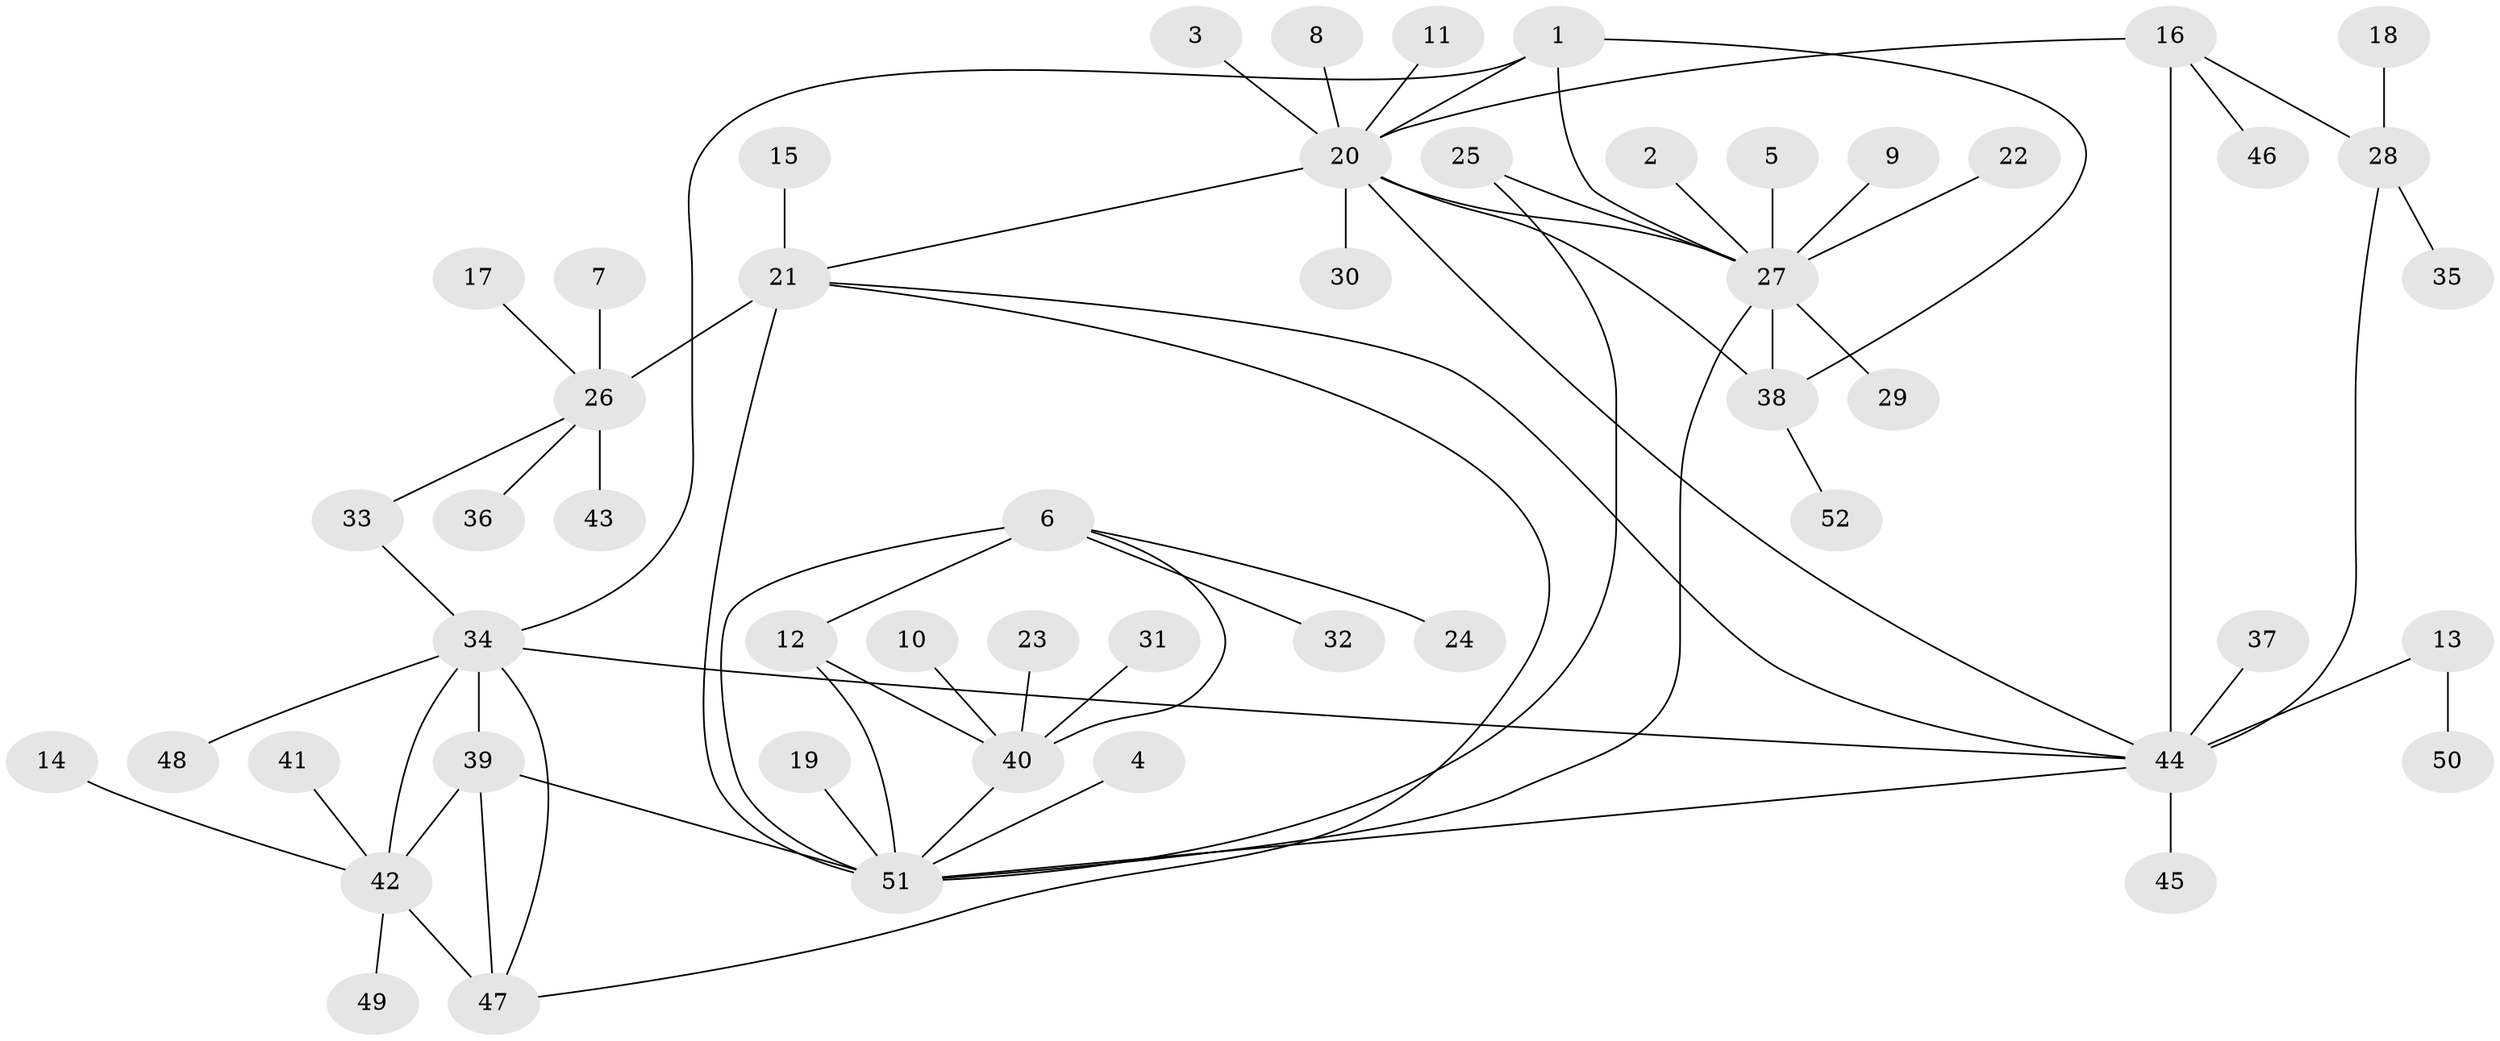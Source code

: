 // original degree distribution, {5: 0.04854368932038835, 6: 0.04854368932038835, 7: 0.05825242718446602, 8: 0.02912621359223301, 9: 0.02912621359223301, 13: 0.019417475728155338, 10: 0.009708737864077669, 1: 0.5825242718446602, 2: 0.1553398058252427, 3: 0.019417475728155338}
// Generated by graph-tools (version 1.1) at 2025/02/03/09/25 03:02:44]
// undirected, 52 vertices, 70 edges
graph export_dot {
graph [start="1"]
  node [color=gray90,style=filled];
  1;
  2;
  3;
  4;
  5;
  6;
  7;
  8;
  9;
  10;
  11;
  12;
  13;
  14;
  15;
  16;
  17;
  18;
  19;
  20;
  21;
  22;
  23;
  24;
  25;
  26;
  27;
  28;
  29;
  30;
  31;
  32;
  33;
  34;
  35;
  36;
  37;
  38;
  39;
  40;
  41;
  42;
  43;
  44;
  45;
  46;
  47;
  48;
  49;
  50;
  51;
  52;
  1 -- 20 [weight=1.0];
  1 -- 27 [weight=2.0];
  1 -- 34 [weight=1.0];
  1 -- 38 [weight=1.0];
  2 -- 27 [weight=1.0];
  3 -- 20 [weight=1.0];
  4 -- 51 [weight=1.0];
  5 -- 27 [weight=1.0];
  6 -- 12 [weight=2.0];
  6 -- 24 [weight=1.0];
  6 -- 32 [weight=1.0];
  6 -- 40 [weight=2.0];
  6 -- 51 [weight=2.0];
  7 -- 26 [weight=1.0];
  8 -- 20 [weight=1.0];
  9 -- 27 [weight=1.0];
  10 -- 40 [weight=1.0];
  11 -- 20 [weight=1.0];
  12 -- 40 [weight=1.0];
  12 -- 51 [weight=1.0];
  13 -- 44 [weight=1.0];
  13 -- 50 [weight=1.0];
  14 -- 42 [weight=1.0];
  15 -- 21 [weight=1.0];
  16 -- 20 [weight=1.0];
  16 -- 28 [weight=2.0];
  16 -- 44 [weight=4.0];
  16 -- 46 [weight=1.0];
  17 -- 26 [weight=1.0];
  18 -- 28 [weight=1.0];
  19 -- 51 [weight=1.0];
  20 -- 21 [weight=1.0];
  20 -- 27 [weight=2.0];
  20 -- 30 [weight=1.0];
  20 -- 38 [weight=1.0];
  20 -- 44 [weight=1.0];
  21 -- 26 [weight=6.0];
  21 -- 44 [weight=1.0];
  21 -- 47 [weight=1.0];
  21 -- 51 [weight=1.0];
  22 -- 27 [weight=1.0];
  23 -- 40 [weight=1.0];
  25 -- 27 [weight=1.0];
  25 -- 51 [weight=1.0];
  26 -- 33 [weight=1.0];
  26 -- 36 [weight=1.0];
  26 -- 43 [weight=1.0];
  27 -- 29 [weight=1.0];
  27 -- 38 [weight=2.0];
  27 -- 51 [weight=1.0];
  28 -- 35 [weight=1.0];
  28 -- 44 [weight=2.0];
  31 -- 40 [weight=1.0];
  33 -- 34 [weight=1.0];
  34 -- 39 [weight=2.0];
  34 -- 42 [weight=1.0];
  34 -- 44 [weight=1.0];
  34 -- 47 [weight=1.0];
  34 -- 48 [weight=1.0];
  37 -- 44 [weight=1.0];
  38 -- 52 [weight=1.0];
  39 -- 42 [weight=2.0];
  39 -- 47 [weight=2.0];
  39 -- 51 [weight=1.0];
  40 -- 51 [weight=1.0];
  41 -- 42 [weight=1.0];
  42 -- 47 [weight=1.0];
  42 -- 49 [weight=1.0];
  44 -- 45 [weight=1.0];
  44 -- 51 [weight=1.0];
}
